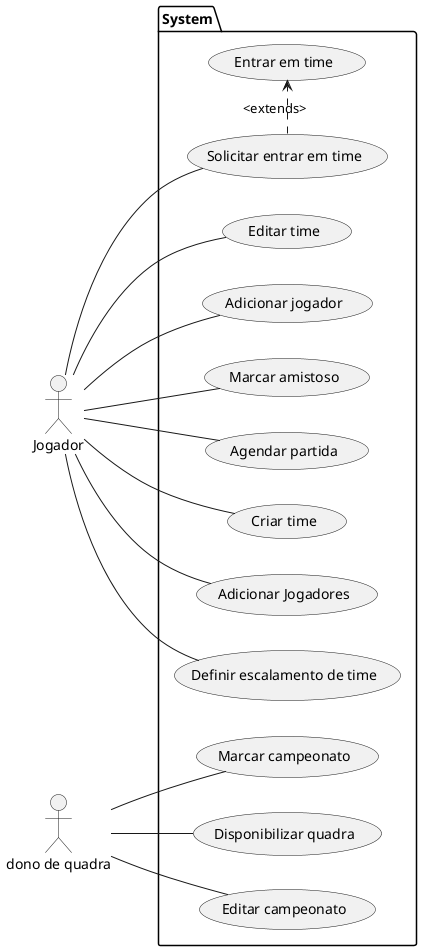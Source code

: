 @startuml CasosDeUso
left to right direction
actor Jogador as J
actor "dono de quadra" as D
package System{
    usecase "Editar time" as UC1
    usecase "Adicionar jogador" as UC2
    usecase "Marcar amistoso" as UC3
    usecase "Agendar partida" as UC4
    usecase "Criar time" as UC5
    usecase "Adicionar Jogadores" as UC6
    usecase "Solicitar entrar em time" as UC7
    usecase "Entrar em time" as UC8
    usecase "Definir escalamento de time" as UC9
    usecase "Marcar campeonato" as UC10
    usecase "Disponibilizar quadra" as UC11
    usecase "Editar campeonato" as UC12
}

J -- UC1
J -- UC2
J -- UC3
J -- UC4
J -- UC5
J -- UC6
J -- UC7
UC7 .> UC8 : <extends>
J -- UC9

D -- UC10
D -- UC11
D -- UC12

@enduml